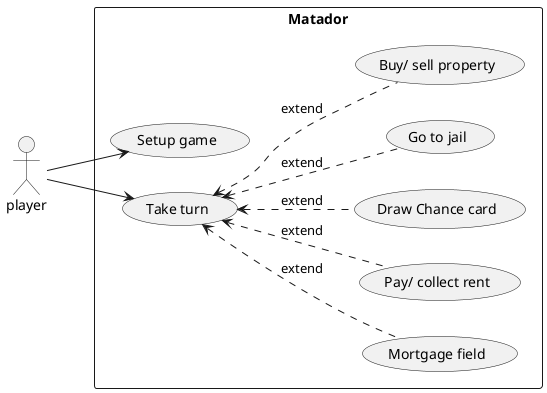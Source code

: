 @startuml
'https://plantuml.com/use-case-diagram

left to right direction

actor player

rectangle Matador {
    usecase "Setup game" as uc1

    usecase "Take turn" as uc2
    usecase "Mortgage field" as uc2.1
    usecase "Pay/ collect rent" as uc2.2
    usecase "Draw Chance card" as uc2.3
    usecase "Go to jail" as uc2.4
    usecase "Buy/ sell property" as uc2.5

}

player --> uc1

player --> uc2
uc2 <.. uc2.1 : extend
uc2 <.. uc2.2 : extend
uc2 <.. uc2.3 : extend
uc2 <.. uc2.4 : extend
uc2 <.. uc2.5 : extend


@enduml
